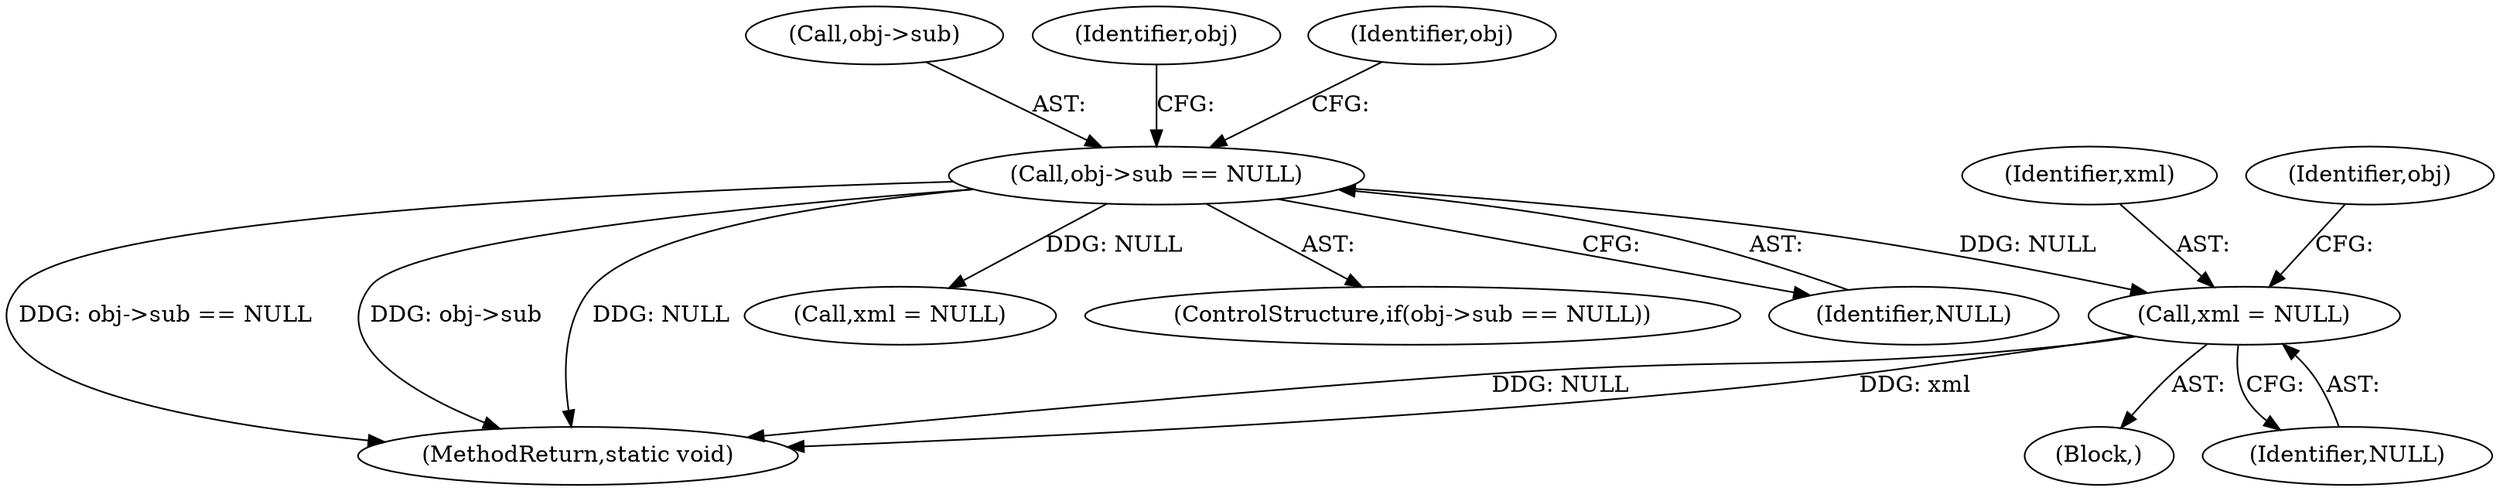 digraph "0_miniupnp_bec6ccec63cadc95655721bc0e1dd49dac759d94@pointer" {
"1000296" [label="(Call,xml = NULL)"];
"1000112" [label="(Call,obj->sub == NULL)"];
"1000297" [label="(Identifier,xml)"];
"1000296" [label="(Call,xml = NULL)"];
"1000113" [label="(Call,obj->sub)"];
"1000120" [label="(Identifier,obj)"];
"1000293" [label="(Block,)"];
"1000116" [label="(Identifier,NULL)"];
"1000127" [label="(Identifier,obj)"];
"1000304" [label="(MethodReturn,static void)"];
"1000167" [label="(Call,xml = NULL)"];
"1000111" [label="(ControlStructure,if(obj->sub == NULL))"];
"1000298" [label="(Identifier,NULL)"];
"1000301" [label="(Identifier,obj)"];
"1000112" [label="(Call,obj->sub == NULL)"];
"1000296" -> "1000293"  [label="AST: "];
"1000296" -> "1000298"  [label="CFG: "];
"1000297" -> "1000296"  [label="AST: "];
"1000298" -> "1000296"  [label="AST: "];
"1000301" -> "1000296"  [label="CFG: "];
"1000296" -> "1000304"  [label="DDG: NULL"];
"1000296" -> "1000304"  [label="DDG: xml"];
"1000112" -> "1000296"  [label="DDG: NULL"];
"1000112" -> "1000111"  [label="AST: "];
"1000112" -> "1000116"  [label="CFG: "];
"1000113" -> "1000112"  [label="AST: "];
"1000116" -> "1000112"  [label="AST: "];
"1000120" -> "1000112"  [label="CFG: "];
"1000127" -> "1000112"  [label="CFG: "];
"1000112" -> "1000304"  [label="DDG: obj->sub == NULL"];
"1000112" -> "1000304"  [label="DDG: obj->sub"];
"1000112" -> "1000304"  [label="DDG: NULL"];
"1000112" -> "1000167"  [label="DDG: NULL"];
}
